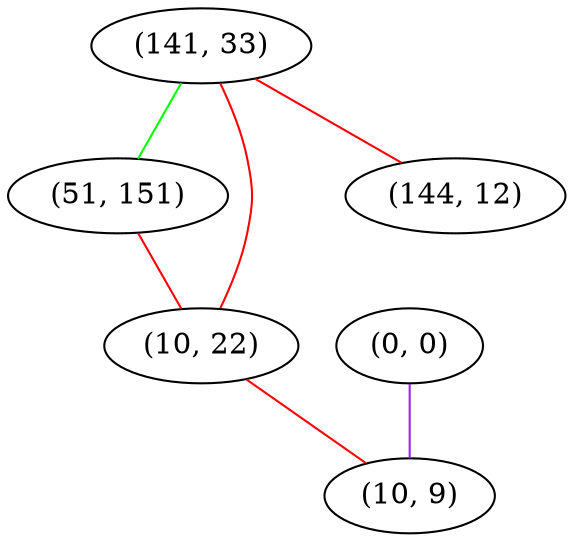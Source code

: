 graph "" {
"(141, 33)";
"(0, 0)";
"(51, 151)";
"(10, 22)";
"(10, 9)";
"(144, 12)";
"(141, 33)" -- "(51, 151)"  [color=green, key=0, weight=2];
"(141, 33)" -- "(10, 22)"  [color=red, key=0, weight=1];
"(141, 33)" -- "(144, 12)"  [color=red, key=0, weight=1];
"(0, 0)" -- "(10, 9)"  [color=purple, key=0, weight=4];
"(51, 151)" -- "(10, 22)"  [color=red, key=0, weight=1];
"(10, 22)" -- "(10, 9)"  [color=red, key=0, weight=1];
}
